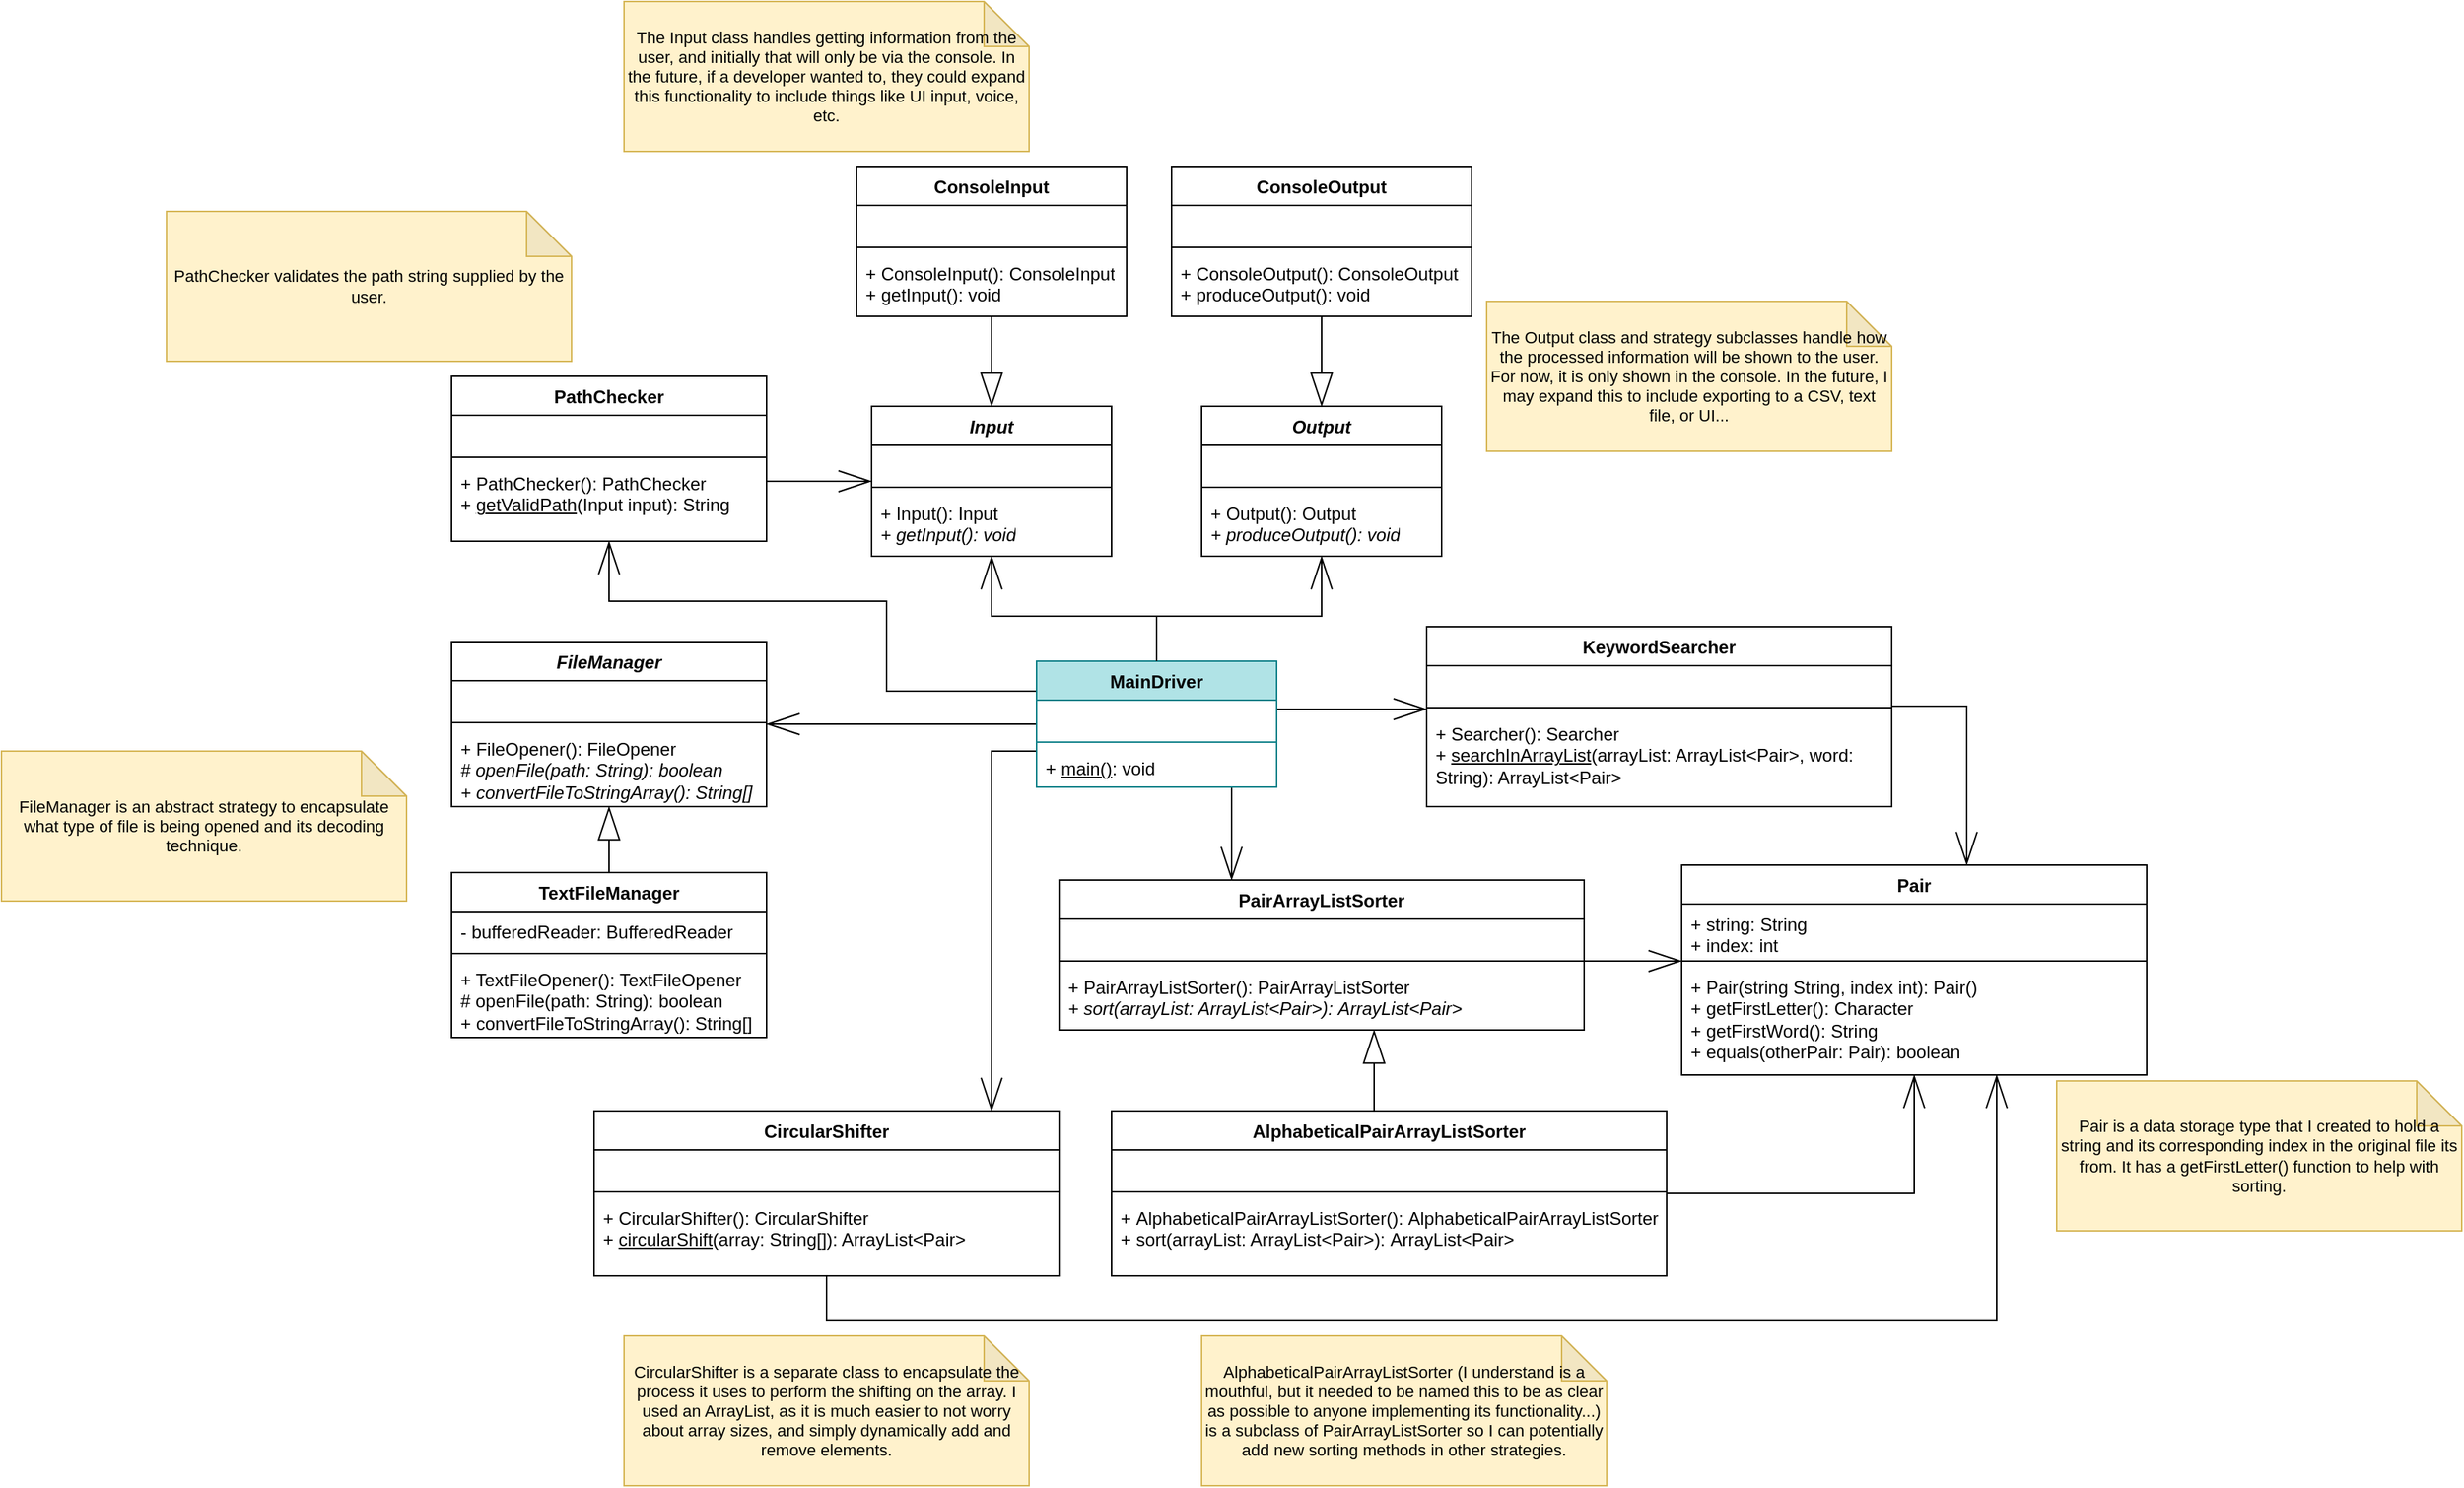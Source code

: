 <mxfile version="24.7.17">
  <diagram name="Page-1" id="gNpJx5rv7onuiS_OyHsm">
    <mxGraphModel dx="1831" dy="1946" grid="1" gridSize="10" guides="1" tooltips="1" connect="1" arrows="1" fold="1" page="1" pageScale="1" pageWidth="850" pageHeight="1100" math="0" shadow="0">
      <root>
        <mxCell id="0" />
        <mxCell id="1" parent="0" />
        <mxCell id="YXK7Z4Z5lZBy9XtIN4qR-1" style="edgeStyle=orthogonalEdgeStyle;shape=connector;rounded=0;orthogonalLoop=1;jettySize=auto;html=1;strokeColor=default;align=center;verticalAlign=middle;fontFamily=Helvetica;fontSize=11;fontColor=default;labelBackgroundColor=default;startArrow=none;startFill=0;startSize=20;endArrow=openThin;endFill=0;endSize=20;" parent="1" source="epCVmQHk5e1hiLAlQ9qd-1" target="epCVmQHk5e1hiLAlQ9qd-26" edge="1">
          <mxGeometry relative="1" as="geometry">
            <Array as="points">
              <mxPoint x="80" y="362" />
              <mxPoint x="80" y="362" />
            </Array>
          </mxGeometry>
        </mxCell>
        <mxCell id="B9tVBVnGrth3jbB6rGIX-11" style="edgeStyle=orthogonalEdgeStyle;shape=connector;rounded=0;orthogonalLoop=1;jettySize=auto;html=1;strokeColor=default;align=center;verticalAlign=middle;fontFamily=Helvetica;fontSize=11;fontColor=default;labelBackgroundColor=default;startArrow=none;startFill=0;startSize=20;endArrow=openThin;endFill=0;endSize=20;" parent="1" source="epCVmQHk5e1hiLAlQ9qd-1" target="B9tVBVnGrth3jbB6rGIX-1" edge="1">
          <mxGeometry relative="1" as="geometry">
            <Array as="points">
              <mxPoint x="300" y="430" />
              <mxPoint x="300" y="430" />
            </Array>
          </mxGeometry>
        </mxCell>
        <mxCell id="z4-LLyhYstn7hPUnOFZi-1" style="edgeStyle=orthogonalEdgeStyle;shape=connector;curved=0;rounded=0;orthogonalLoop=1;jettySize=auto;html=1;shadow=0;strokeColor=default;align=center;verticalAlign=middle;fontFamily=Helvetica;fontSize=11;fontColor=default;labelBackgroundColor=default;endArrow=openThin;endFill=0;flowAnimation=0;endSize=20;" parent="1" source="epCVmQHk5e1hiLAlQ9qd-1" target="mX7v8Orim6EYVugqGwq7-1" edge="1">
          <mxGeometry relative="1" as="geometry">
            <Array as="points">
              <mxPoint x="380" y="352" />
              <mxPoint x="380" y="352" />
            </Array>
          </mxGeometry>
        </mxCell>
        <mxCell id="z4-LLyhYstn7hPUnOFZi-2" style="edgeStyle=orthogonalEdgeStyle;shape=connector;curved=0;rounded=0;orthogonalLoop=1;jettySize=auto;html=1;shadow=0;strokeColor=default;align=center;verticalAlign=middle;fontFamily=Helvetica;fontSize=11;fontColor=default;labelBackgroundColor=default;endArrow=openThin;endFill=0;flowAnimation=0;endSize=20;" parent="1" source="epCVmQHk5e1hiLAlQ9qd-1" target="epCVmQHk5e1hiLAlQ9qd-30" edge="1">
          <mxGeometry relative="1" as="geometry">
            <Array as="points">
              <mxPoint x="140" y="380" />
            </Array>
          </mxGeometry>
        </mxCell>
        <mxCell id="z4-LLyhYstn7hPUnOFZi-9" style="edgeStyle=orthogonalEdgeStyle;shape=connector;curved=0;rounded=0;orthogonalLoop=1;jettySize=auto;html=1;shadow=0;strokeColor=default;align=center;verticalAlign=middle;fontFamily=Helvetica;fontSize=11;fontColor=default;labelBackgroundColor=default;endArrow=openThin;endFill=0;endSize=20;flowAnimation=0;" parent="1" source="epCVmQHk5e1hiLAlQ9qd-1" target="z4-LLyhYstn7hPUnOFZi-4" edge="1">
          <mxGeometry relative="1" as="geometry">
            <Array as="points">
              <mxPoint x="70" y="340" />
              <mxPoint x="70" y="280" />
              <mxPoint x="-115" y="280" />
            </Array>
          </mxGeometry>
        </mxCell>
        <mxCell id="epCVmQHk5e1hiLAlQ9qd-1" value="MainDriver" style="swimlane;fontStyle=1;align=center;verticalAlign=top;childLayout=stackLayout;horizontal=1;startSize=26;horizontalStack=0;resizeParent=1;resizeParentMax=0;resizeLast=0;collapsible=1;marginBottom=0;whiteSpace=wrap;html=1;fillColor=#b0e3e6;strokeColor=#0e8088;" parent="1" vertex="1">
          <mxGeometry x="170" y="320" width="160" height="84" as="geometry" />
        </mxCell>
        <mxCell id="epCVmQHk5e1hiLAlQ9qd-2" value="&amp;nbsp;" style="text;strokeColor=none;fillColor=none;align=left;verticalAlign=top;spacingLeft=4;spacingRight=4;overflow=hidden;rotatable=0;points=[[0,0.5],[1,0.5]];portConstraint=eastwest;whiteSpace=wrap;html=1;" parent="epCVmQHk5e1hiLAlQ9qd-1" vertex="1">
          <mxGeometry y="26" width="160" height="24" as="geometry" />
        </mxCell>
        <mxCell id="epCVmQHk5e1hiLAlQ9qd-3" value="" style="line;strokeWidth=1;fillColor=none;align=left;verticalAlign=middle;spacingTop=-1;spacingLeft=3;spacingRight=3;rotatable=0;labelPosition=right;points=[];portConstraint=eastwest;strokeColor=inherit;" parent="epCVmQHk5e1hiLAlQ9qd-1" vertex="1">
          <mxGeometry y="50" width="160" height="8" as="geometry" />
        </mxCell>
        <mxCell id="epCVmQHk5e1hiLAlQ9qd-4" value="+ &lt;u&gt;main()&lt;/u&gt;: void" style="text;strokeColor=none;fillColor=none;align=left;verticalAlign=top;spacingLeft=4;spacingRight=4;overflow=hidden;rotatable=0;points=[[0,0.5],[1,0.5]];portConstraint=eastwest;whiteSpace=wrap;html=1;" parent="epCVmQHk5e1hiLAlQ9qd-1" vertex="1">
          <mxGeometry y="58" width="160" height="26" as="geometry" />
        </mxCell>
        <mxCell id="epCVmQHk5e1hiLAlQ9qd-24" style="edgeStyle=orthogonalEdgeStyle;shape=connector;rounded=0;orthogonalLoop=1;jettySize=auto;html=1;strokeColor=default;align=center;verticalAlign=middle;fontFamily=Helvetica;fontSize=11;fontColor=default;labelBackgroundColor=default;endArrow=none;endFill=0;endSize=20;startArrow=openThin;startFill=0;startSize=20;" parent="1" source="epCVmQHk5e1hiLAlQ9qd-5" target="epCVmQHk5e1hiLAlQ9qd-1" edge="1">
          <mxGeometry relative="1" as="geometry" />
        </mxCell>
        <mxCell id="epCVmQHk5e1hiLAlQ9qd-5" value="&lt;i&gt;Input&lt;/i&gt;" style="swimlane;fontStyle=1;align=center;verticalAlign=top;childLayout=stackLayout;horizontal=1;startSize=26;horizontalStack=0;resizeParent=1;resizeParentMax=0;resizeLast=0;collapsible=1;marginBottom=0;whiteSpace=wrap;html=1;" parent="1" vertex="1">
          <mxGeometry x="60" y="150" width="160" height="100" as="geometry" />
        </mxCell>
        <mxCell id="epCVmQHk5e1hiLAlQ9qd-6" value="&amp;nbsp;" style="text;strokeColor=none;fillColor=none;align=left;verticalAlign=top;spacingLeft=4;spacingRight=4;overflow=hidden;rotatable=0;points=[[0,0.5],[1,0.5]];portConstraint=eastwest;whiteSpace=wrap;html=1;" parent="epCVmQHk5e1hiLAlQ9qd-5" vertex="1">
          <mxGeometry y="26" width="160" height="24" as="geometry" />
        </mxCell>
        <mxCell id="epCVmQHk5e1hiLAlQ9qd-7" value="" style="line;strokeWidth=1;fillColor=none;align=left;verticalAlign=middle;spacingTop=-1;spacingLeft=3;spacingRight=3;rotatable=0;labelPosition=right;points=[];portConstraint=eastwest;strokeColor=inherit;" parent="epCVmQHk5e1hiLAlQ9qd-5" vertex="1">
          <mxGeometry y="50" width="160" height="8" as="geometry" />
        </mxCell>
        <mxCell id="epCVmQHk5e1hiLAlQ9qd-8" value="+ Input(): Input&lt;div&gt;&lt;i&gt;+ getInput(): void&lt;/i&gt;&lt;/div&gt;" style="text;strokeColor=none;fillColor=none;align=left;verticalAlign=top;spacingLeft=4;spacingRight=4;overflow=hidden;rotatable=0;points=[[0,0.5],[1,0.5]];portConstraint=eastwest;whiteSpace=wrap;html=1;" parent="epCVmQHk5e1hiLAlQ9qd-5" vertex="1">
          <mxGeometry y="58" width="160" height="42" as="geometry" />
        </mxCell>
        <mxCell id="epCVmQHk5e1hiLAlQ9qd-25" style="edgeStyle=orthogonalEdgeStyle;shape=connector;rounded=0;orthogonalLoop=1;jettySize=auto;html=1;strokeColor=default;align=center;verticalAlign=middle;fontFamily=Helvetica;fontSize=11;fontColor=default;labelBackgroundColor=default;endArrow=none;endFill=0;endSize=20;startArrow=openThin;startFill=0;startSize=20;" parent="1" source="epCVmQHk5e1hiLAlQ9qd-9" target="epCVmQHk5e1hiLAlQ9qd-1" edge="1">
          <mxGeometry relative="1" as="geometry" />
        </mxCell>
        <mxCell id="epCVmQHk5e1hiLAlQ9qd-9" value="&lt;i&gt;Output&lt;/i&gt;" style="swimlane;fontStyle=1;align=center;verticalAlign=top;childLayout=stackLayout;horizontal=1;startSize=26;horizontalStack=0;resizeParent=1;resizeParentMax=0;resizeLast=0;collapsible=1;marginBottom=0;whiteSpace=wrap;html=1;" parent="1" vertex="1">
          <mxGeometry x="280" y="150" width="160" height="100" as="geometry" />
        </mxCell>
        <mxCell id="epCVmQHk5e1hiLAlQ9qd-10" value="&amp;nbsp;" style="text;strokeColor=none;fillColor=none;align=left;verticalAlign=top;spacingLeft=4;spacingRight=4;overflow=hidden;rotatable=0;points=[[0,0.5],[1,0.5]];portConstraint=eastwest;whiteSpace=wrap;html=1;" parent="epCVmQHk5e1hiLAlQ9qd-9" vertex="1">
          <mxGeometry y="26" width="160" height="24" as="geometry" />
        </mxCell>
        <mxCell id="epCVmQHk5e1hiLAlQ9qd-11" value="" style="line;strokeWidth=1;fillColor=none;align=left;verticalAlign=middle;spacingTop=-1;spacingLeft=3;spacingRight=3;rotatable=0;labelPosition=right;points=[];portConstraint=eastwest;strokeColor=inherit;" parent="epCVmQHk5e1hiLAlQ9qd-9" vertex="1">
          <mxGeometry y="50" width="160" height="8" as="geometry" />
        </mxCell>
        <mxCell id="epCVmQHk5e1hiLAlQ9qd-12" value="+ Output(): Output&lt;div&gt;&lt;i&gt;+ produceOutput(): void&lt;br&gt;&lt;/i&gt;&lt;div&gt;&lt;br&gt;&lt;/div&gt;&lt;/div&gt;" style="text;strokeColor=none;fillColor=none;align=left;verticalAlign=top;spacingLeft=4;spacingRight=4;overflow=hidden;rotatable=0;points=[[0,0.5],[1,0.5]];portConstraint=eastwest;whiteSpace=wrap;html=1;" parent="epCVmQHk5e1hiLAlQ9qd-9" vertex="1">
          <mxGeometry y="58" width="160" height="42" as="geometry" />
        </mxCell>
        <mxCell id="epCVmQHk5e1hiLAlQ9qd-21" style="edgeStyle=orthogonalEdgeStyle;rounded=0;orthogonalLoop=1;jettySize=auto;html=1;endArrow=blockThin;endFill=0;endSize=20;" parent="1" source="epCVmQHk5e1hiLAlQ9qd-13" target="epCVmQHk5e1hiLAlQ9qd-5" edge="1">
          <mxGeometry relative="1" as="geometry" />
        </mxCell>
        <mxCell id="epCVmQHk5e1hiLAlQ9qd-13" value="ConsoleInput" style="swimlane;fontStyle=1;align=center;verticalAlign=top;childLayout=stackLayout;horizontal=1;startSize=26;horizontalStack=0;resizeParent=1;resizeParentMax=0;resizeLast=0;collapsible=1;marginBottom=0;whiteSpace=wrap;html=1;" parent="1" vertex="1">
          <mxGeometry x="50" y="-10" width="180" height="100" as="geometry" />
        </mxCell>
        <mxCell id="epCVmQHk5e1hiLAlQ9qd-14" value="&amp;nbsp;" style="text;strokeColor=none;fillColor=none;align=left;verticalAlign=top;spacingLeft=4;spacingRight=4;overflow=hidden;rotatable=0;points=[[0,0.5],[1,0.5]];portConstraint=eastwest;whiteSpace=wrap;html=1;" parent="epCVmQHk5e1hiLAlQ9qd-13" vertex="1">
          <mxGeometry y="26" width="180" height="24" as="geometry" />
        </mxCell>
        <mxCell id="epCVmQHk5e1hiLAlQ9qd-15" value="" style="line;strokeWidth=1;fillColor=none;align=left;verticalAlign=middle;spacingTop=-1;spacingLeft=3;spacingRight=3;rotatable=0;labelPosition=right;points=[];portConstraint=eastwest;strokeColor=inherit;" parent="epCVmQHk5e1hiLAlQ9qd-13" vertex="1">
          <mxGeometry y="50" width="180" height="8" as="geometry" />
        </mxCell>
        <mxCell id="epCVmQHk5e1hiLAlQ9qd-16" value="+ ConsoleInput(): ConsoleInput&lt;div&gt;+ getInput(): void&lt;/div&gt;" style="text;strokeColor=none;fillColor=none;align=left;verticalAlign=top;spacingLeft=4;spacingRight=4;overflow=hidden;rotatable=0;points=[[0,0.5],[1,0.5]];portConstraint=eastwest;whiteSpace=wrap;html=1;" parent="epCVmQHk5e1hiLAlQ9qd-13" vertex="1">
          <mxGeometry y="58" width="180" height="42" as="geometry" />
        </mxCell>
        <mxCell id="epCVmQHk5e1hiLAlQ9qd-23" style="edgeStyle=orthogonalEdgeStyle;shape=connector;rounded=0;orthogonalLoop=1;jettySize=auto;html=1;strokeColor=default;align=center;verticalAlign=middle;fontFamily=Helvetica;fontSize=11;fontColor=default;labelBackgroundColor=default;endArrow=blockThin;endFill=0;endSize=20;" parent="1" source="epCVmQHk5e1hiLAlQ9qd-17" target="epCVmQHk5e1hiLAlQ9qd-9" edge="1">
          <mxGeometry relative="1" as="geometry" />
        </mxCell>
        <mxCell id="epCVmQHk5e1hiLAlQ9qd-17" value="ConsoleOutput" style="swimlane;fontStyle=1;align=center;verticalAlign=top;childLayout=stackLayout;horizontal=1;startSize=26;horizontalStack=0;resizeParent=1;resizeParentMax=0;resizeLast=0;collapsible=1;marginBottom=0;whiteSpace=wrap;html=1;" parent="1" vertex="1">
          <mxGeometry x="260" y="-10" width="200" height="100" as="geometry" />
        </mxCell>
        <mxCell id="epCVmQHk5e1hiLAlQ9qd-18" value="&amp;nbsp;" style="text;strokeColor=none;fillColor=none;align=left;verticalAlign=top;spacingLeft=4;spacingRight=4;overflow=hidden;rotatable=0;points=[[0,0.5],[1,0.5]];portConstraint=eastwest;whiteSpace=wrap;html=1;" parent="epCVmQHk5e1hiLAlQ9qd-17" vertex="1">
          <mxGeometry y="26" width="200" height="24" as="geometry" />
        </mxCell>
        <mxCell id="epCVmQHk5e1hiLAlQ9qd-19" value="" style="line;strokeWidth=1;fillColor=none;align=left;verticalAlign=middle;spacingTop=-1;spacingLeft=3;spacingRight=3;rotatable=0;labelPosition=right;points=[];portConstraint=eastwest;strokeColor=inherit;" parent="epCVmQHk5e1hiLAlQ9qd-17" vertex="1">
          <mxGeometry y="50" width="200" height="8" as="geometry" />
        </mxCell>
        <mxCell id="epCVmQHk5e1hiLAlQ9qd-20" value="+ ConsoleOutput(): ConsoleOutput&lt;div&gt;+ produceOutput(): void&lt;br&gt;&lt;div&gt;&lt;br&gt;&lt;/div&gt;&lt;/div&gt;" style="text;strokeColor=none;fillColor=none;align=left;verticalAlign=top;spacingLeft=4;spacingRight=4;overflow=hidden;rotatable=0;points=[[0,0.5],[1,0.5]];portConstraint=eastwest;whiteSpace=wrap;html=1;" parent="epCVmQHk5e1hiLAlQ9qd-17" vertex="1">
          <mxGeometry y="58" width="200" height="42" as="geometry" />
        </mxCell>
        <mxCell id="epCVmQHk5e1hiLAlQ9qd-26" value="&lt;i&gt;FileManager&lt;/i&gt;" style="swimlane;fontStyle=1;align=center;verticalAlign=top;childLayout=stackLayout;horizontal=1;startSize=26;horizontalStack=0;resizeParent=1;resizeParentMax=0;resizeLast=0;collapsible=1;marginBottom=0;whiteSpace=wrap;html=1;" parent="1" vertex="1">
          <mxGeometry x="-220" y="307" width="210" height="110" as="geometry" />
        </mxCell>
        <mxCell id="epCVmQHk5e1hiLAlQ9qd-27" value="&amp;nbsp;" style="text;strokeColor=none;fillColor=none;align=left;verticalAlign=top;spacingLeft=4;spacingRight=4;overflow=hidden;rotatable=0;points=[[0,0.5],[1,0.5]];portConstraint=eastwest;whiteSpace=wrap;html=1;" parent="epCVmQHk5e1hiLAlQ9qd-26" vertex="1">
          <mxGeometry y="26" width="210" height="24" as="geometry" />
        </mxCell>
        <mxCell id="epCVmQHk5e1hiLAlQ9qd-28" value="" style="line;strokeWidth=1;fillColor=none;align=left;verticalAlign=middle;spacingTop=-1;spacingLeft=3;spacingRight=3;rotatable=0;labelPosition=right;points=[];portConstraint=eastwest;strokeColor=inherit;" parent="epCVmQHk5e1hiLAlQ9qd-26" vertex="1">
          <mxGeometry y="50" width="210" height="8" as="geometry" />
        </mxCell>
        <mxCell id="epCVmQHk5e1hiLAlQ9qd-29" value="+ FileOpener(): FileOpener&lt;div&gt;&lt;i&gt;# openFile(path: String): boolean&lt;/i&gt;&lt;/div&gt;&lt;div&gt;&lt;i&gt;+ convertFileToStringArray(): String[]&lt;/i&gt;&lt;/div&gt;" style="text;strokeColor=none;fillColor=none;align=left;verticalAlign=top;spacingLeft=4;spacingRight=4;overflow=hidden;rotatable=0;points=[[0,0.5],[1,0.5]];portConstraint=eastwest;whiteSpace=wrap;html=1;" parent="epCVmQHk5e1hiLAlQ9qd-26" vertex="1">
          <mxGeometry y="58" width="210" height="52" as="geometry" />
        </mxCell>
        <mxCell id="z4-LLyhYstn7hPUnOFZi-18" style="edgeStyle=orthogonalEdgeStyle;shape=connector;curved=0;rounded=0;orthogonalLoop=1;jettySize=auto;html=1;shadow=0;strokeColor=default;align=center;verticalAlign=middle;fontFamily=Helvetica;fontSize=11;fontColor=default;labelBackgroundColor=default;endArrow=openThin;endFill=0;endSize=20;flowAnimation=0;" parent="1" source="epCVmQHk5e1hiLAlQ9qd-30" target="z4-LLyhYstn7hPUnOFZi-10" edge="1">
          <mxGeometry relative="1" as="geometry">
            <Array as="points">
              <mxPoint x="30" y="760" />
              <mxPoint x="810" y="760" />
            </Array>
          </mxGeometry>
        </mxCell>
        <mxCell id="epCVmQHk5e1hiLAlQ9qd-30" value="CircularShifter" style="swimlane;fontStyle=1;align=center;verticalAlign=top;childLayout=stackLayout;horizontal=1;startSize=26;horizontalStack=0;resizeParent=1;resizeParentMax=0;resizeLast=0;collapsible=1;marginBottom=0;whiteSpace=wrap;html=1;" parent="1" vertex="1">
          <mxGeometry x="-125" y="620" width="310" height="110" as="geometry" />
        </mxCell>
        <mxCell id="epCVmQHk5e1hiLAlQ9qd-31" value="&amp;nbsp;" style="text;strokeColor=none;fillColor=none;align=left;verticalAlign=top;spacingLeft=4;spacingRight=4;overflow=hidden;rotatable=0;points=[[0,0.5],[1,0.5]];portConstraint=eastwest;whiteSpace=wrap;html=1;" parent="epCVmQHk5e1hiLAlQ9qd-30" vertex="1">
          <mxGeometry y="26" width="310" height="24" as="geometry" />
        </mxCell>
        <mxCell id="epCVmQHk5e1hiLAlQ9qd-32" value="" style="line;strokeWidth=1;fillColor=none;align=left;verticalAlign=middle;spacingTop=-1;spacingLeft=3;spacingRight=3;rotatable=0;labelPosition=right;points=[];portConstraint=eastwest;strokeColor=inherit;" parent="epCVmQHk5e1hiLAlQ9qd-30" vertex="1">
          <mxGeometry y="50" width="310" height="8" as="geometry" />
        </mxCell>
        <mxCell id="epCVmQHk5e1hiLAlQ9qd-33" value="+ CircularShifter(): CircularShifter&lt;div&gt;+ &lt;u style=&quot;&quot;&gt;circularShift&lt;/u&gt;(array: String[]): ArrayList&amp;lt;Pair&amp;gt;&amp;nbsp;&lt;/div&gt;" style="text;strokeColor=none;fillColor=none;align=left;verticalAlign=top;spacingLeft=4;spacingRight=4;overflow=hidden;rotatable=0;points=[[0,0.5],[1,0.5]];portConstraint=eastwest;whiteSpace=wrap;html=1;" parent="epCVmQHk5e1hiLAlQ9qd-30" vertex="1">
          <mxGeometry y="58" width="310" height="52" as="geometry" />
        </mxCell>
        <mxCell id="z4-LLyhYstn7hPUnOFZi-28" style="edgeStyle=orthogonalEdgeStyle;shape=connector;curved=0;rounded=0;orthogonalLoop=1;jettySize=auto;html=1;shadow=0;strokeColor=default;align=center;verticalAlign=middle;fontFamily=Helvetica;fontSize=11;fontColor=default;labelBackgroundColor=default;endArrow=blockThin;endFill=0;endSize=20;flowAnimation=0;" parent="1" source="YXK7Z4Z5lZBy9XtIN4qR-3" target="epCVmQHk5e1hiLAlQ9qd-26" edge="1">
          <mxGeometry relative="1" as="geometry" />
        </mxCell>
        <mxCell id="YXK7Z4Z5lZBy9XtIN4qR-3" value="TextFileManager" style="swimlane;fontStyle=1;align=center;verticalAlign=top;childLayout=stackLayout;horizontal=1;startSize=26;horizontalStack=0;resizeParent=1;resizeParentMax=0;resizeLast=0;collapsible=1;marginBottom=0;whiteSpace=wrap;html=1;" parent="1" vertex="1">
          <mxGeometry x="-220" y="461" width="210" height="110" as="geometry" />
        </mxCell>
        <mxCell id="YXK7Z4Z5lZBy9XtIN4qR-4" value="- bufferedReader: BufferedReader" style="text;strokeColor=none;fillColor=none;align=left;verticalAlign=top;spacingLeft=4;spacingRight=4;overflow=hidden;rotatable=0;points=[[0,0.5],[1,0.5]];portConstraint=eastwest;whiteSpace=wrap;html=1;" parent="YXK7Z4Z5lZBy9XtIN4qR-3" vertex="1">
          <mxGeometry y="26" width="210" height="24" as="geometry" />
        </mxCell>
        <mxCell id="YXK7Z4Z5lZBy9XtIN4qR-5" value="" style="line;strokeWidth=1;fillColor=none;align=left;verticalAlign=middle;spacingTop=-1;spacingLeft=3;spacingRight=3;rotatable=0;labelPosition=right;points=[];portConstraint=eastwest;strokeColor=inherit;" parent="YXK7Z4Z5lZBy9XtIN4qR-3" vertex="1">
          <mxGeometry y="50" width="210" height="8" as="geometry" />
        </mxCell>
        <mxCell id="YXK7Z4Z5lZBy9XtIN4qR-6" value="+ TextFileOpener(): TextFileOpener&lt;div&gt;# openFile(path: String): boolean&lt;/div&gt;&lt;div&gt;+ convertFileToStringArray(): String[]&lt;/div&gt;" style="text;strokeColor=none;fillColor=none;align=left;verticalAlign=top;spacingLeft=4;spacingRight=4;overflow=hidden;rotatable=0;points=[[0,0.5],[1,0.5]];portConstraint=eastwest;whiteSpace=wrap;html=1;" parent="YXK7Z4Z5lZBy9XtIN4qR-3" vertex="1">
          <mxGeometry y="58" width="210" height="52" as="geometry" />
        </mxCell>
        <mxCell id="z4-LLyhYstn7hPUnOFZi-14" style="edgeStyle=orthogonalEdgeStyle;shape=connector;curved=0;rounded=0;orthogonalLoop=1;jettySize=auto;html=1;shadow=0;strokeColor=default;align=center;verticalAlign=middle;fontFamily=Helvetica;fontSize=11;fontColor=default;labelBackgroundColor=default;endArrow=openThin;endFill=0;endSize=20;flowAnimation=0;" parent="1" source="mX7v8Orim6EYVugqGwq7-1" target="z4-LLyhYstn7hPUnOFZi-10" edge="1">
          <mxGeometry relative="1" as="geometry">
            <Array as="points">
              <mxPoint x="790" y="350" />
            </Array>
          </mxGeometry>
        </mxCell>
        <mxCell id="mX7v8Orim6EYVugqGwq7-1" value="KeywordSearcher" style="swimlane;fontStyle=1;align=center;verticalAlign=top;childLayout=stackLayout;horizontal=1;startSize=26;horizontalStack=0;resizeParent=1;resizeParentMax=0;resizeLast=0;collapsible=1;marginBottom=0;whiteSpace=wrap;html=1;" parent="1" vertex="1">
          <mxGeometry x="430" y="297" width="310" height="120" as="geometry" />
        </mxCell>
        <mxCell id="mX7v8Orim6EYVugqGwq7-2" value="&amp;nbsp;" style="text;strokeColor=none;fillColor=none;align=left;verticalAlign=top;spacingLeft=4;spacingRight=4;overflow=hidden;rotatable=0;points=[[0,0.5],[1,0.5]];portConstraint=eastwest;whiteSpace=wrap;html=1;" parent="mX7v8Orim6EYVugqGwq7-1" vertex="1">
          <mxGeometry y="26" width="310" height="24" as="geometry" />
        </mxCell>
        <mxCell id="mX7v8Orim6EYVugqGwq7-3" value="" style="line;strokeWidth=1;fillColor=none;align=left;verticalAlign=middle;spacingTop=-1;spacingLeft=3;spacingRight=3;rotatable=0;labelPosition=right;points=[];portConstraint=eastwest;strokeColor=inherit;" parent="mX7v8Orim6EYVugqGwq7-1" vertex="1">
          <mxGeometry y="50" width="310" height="8" as="geometry" />
        </mxCell>
        <mxCell id="mX7v8Orim6EYVugqGwq7-4" value="+ Searcher(): Searcher&lt;div&gt;+ &lt;u&gt;searchInArrayList&lt;/u&gt;(arrayList: ArrayList&amp;lt;Pair&amp;gt;, word: String): ArrayList&amp;lt;Pair&amp;gt;&lt;/div&gt;" style="text;strokeColor=none;fillColor=none;align=left;verticalAlign=top;spacingLeft=4;spacingRight=4;overflow=hidden;rotatable=0;points=[[0,0.5],[1,0.5]];portConstraint=eastwest;whiteSpace=wrap;html=1;" parent="mX7v8Orim6EYVugqGwq7-1" vertex="1">
          <mxGeometry y="58" width="310" height="62" as="geometry" />
        </mxCell>
        <mxCell id="z4-LLyhYstn7hPUnOFZi-29" style="edgeStyle=orthogonalEdgeStyle;shape=connector;curved=0;rounded=0;orthogonalLoop=1;jettySize=auto;html=1;shadow=0;strokeColor=default;align=center;verticalAlign=middle;fontFamily=Helvetica;fontSize=11;fontColor=default;labelBackgroundColor=default;endArrow=openThin;endFill=0;endSize=20;flowAnimation=0;" parent="1" source="B9tVBVnGrth3jbB6rGIX-1" target="z4-LLyhYstn7hPUnOFZi-10" edge="1">
          <mxGeometry relative="1" as="geometry">
            <Array as="points">
              <mxPoint x="560" y="520" />
              <mxPoint x="560" y="520" />
            </Array>
          </mxGeometry>
        </mxCell>
        <mxCell id="B9tVBVnGrth3jbB6rGIX-1" value="PairArrayListSorter" style="swimlane;fontStyle=1;align=center;verticalAlign=top;childLayout=stackLayout;horizontal=1;startSize=26;horizontalStack=0;resizeParent=1;resizeParentMax=0;resizeLast=0;collapsible=1;marginBottom=0;whiteSpace=wrap;html=1;" parent="1" vertex="1">
          <mxGeometry x="185" y="466" width="350" height="100" as="geometry" />
        </mxCell>
        <mxCell id="B9tVBVnGrth3jbB6rGIX-2" value="&amp;nbsp;" style="text;strokeColor=none;fillColor=none;align=left;verticalAlign=top;spacingLeft=4;spacingRight=4;overflow=hidden;rotatable=0;points=[[0,0.5],[1,0.5]];portConstraint=eastwest;whiteSpace=wrap;html=1;" parent="B9tVBVnGrth3jbB6rGIX-1" vertex="1">
          <mxGeometry y="26" width="350" height="24" as="geometry" />
        </mxCell>
        <mxCell id="B9tVBVnGrth3jbB6rGIX-3" value="" style="line;strokeWidth=1;fillColor=none;align=left;verticalAlign=middle;spacingTop=-1;spacingLeft=3;spacingRight=3;rotatable=0;labelPosition=right;points=[];portConstraint=eastwest;strokeColor=inherit;" parent="B9tVBVnGrth3jbB6rGIX-1" vertex="1">
          <mxGeometry y="50" width="350" height="8" as="geometry" />
        </mxCell>
        <mxCell id="B9tVBVnGrth3jbB6rGIX-4" value="+&amp;nbsp;&lt;span style=&quot;text-align: center;&quot;&gt;PairArrayListSorter&lt;/span&gt;():&amp;nbsp;&lt;span style=&quot;text-align: center;&quot;&gt;PairArrayListSorter&lt;/span&gt;&lt;div&gt;&lt;i&gt;+ sort(arrayList: ArrayList&amp;lt;Pair&amp;gt;&lt;span style=&quot;background-color: initial;&quot;&gt;):&amp;nbsp;&lt;/span&gt;&lt;span style=&quot;background-color: initial;&quot;&gt;ArrayList&amp;lt;Pair&amp;gt;&lt;/span&gt;&lt;/i&gt;&lt;/div&gt;" style="text;strokeColor=none;fillColor=none;align=left;verticalAlign=top;spacingLeft=4;spacingRight=4;overflow=hidden;rotatable=0;points=[[0,0.5],[1,0.5]];portConstraint=eastwest;whiteSpace=wrap;html=1;" parent="B9tVBVnGrth3jbB6rGIX-1" vertex="1">
          <mxGeometry y="58" width="350" height="42" as="geometry" />
        </mxCell>
        <mxCell id="z4-LLyhYstn7hPUnOFZi-3" style="edgeStyle=orthogonalEdgeStyle;shape=connector;curved=0;rounded=0;orthogonalLoop=1;jettySize=auto;html=1;shadow=0;strokeColor=default;align=center;verticalAlign=middle;fontFamily=Helvetica;fontSize=11;fontColor=default;labelBackgroundColor=default;endArrow=blockThin;endFill=0;endSize=20;flowAnimation=0;" parent="1" source="B9tVBVnGrth3jbB6rGIX-5" target="B9tVBVnGrth3jbB6rGIX-1" edge="1">
          <mxGeometry relative="1" as="geometry">
            <Array as="points">
              <mxPoint x="395" y="590" />
              <mxPoint x="395" y="590" />
            </Array>
          </mxGeometry>
        </mxCell>
        <mxCell id="z4-LLyhYstn7hPUnOFZi-16" style="edgeStyle=orthogonalEdgeStyle;shape=connector;curved=0;rounded=0;orthogonalLoop=1;jettySize=auto;html=1;shadow=0;strokeColor=default;align=center;verticalAlign=middle;fontFamily=Helvetica;fontSize=11;fontColor=default;labelBackgroundColor=default;endArrow=openThin;endFill=0;endSize=20;flowAnimation=0;" parent="1" source="B9tVBVnGrth3jbB6rGIX-5" target="z4-LLyhYstn7hPUnOFZi-10" edge="1">
          <mxGeometry relative="1" as="geometry" />
        </mxCell>
        <mxCell id="B9tVBVnGrth3jbB6rGIX-5" value="AlphabeticalPairArrayListSorter" style="swimlane;fontStyle=1;align=center;verticalAlign=top;childLayout=stackLayout;horizontal=1;startSize=26;horizontalStack=0;resizeParent=1;resizeParentMax=0;resizeLast=0;collapsible=1;marginBottom=0;whiteSpace=wrap;html=1;" parent="1" vertex="1">
          <mxGeometry x="220" y="620" width="370" height="110" as="geometry" />
        </mxCell>
        <mxCell id="B9tVBVnGrth3jbB6rGIX-6" value="&amp;nbsp;" style="text;strokeColor=none;fillColor=none;align=left;verticalAlign=top;spacingLeft=4;spacingRight=4;overflow=hidden;rotatable=0;points=[[0,0.5],[1,0.5]];portConstraint=eastwest;whiteSpace=wrap;html=1;" parent="B9tVBVnGrth3jbB6rGIX-5" vertex="1">
          <mxGeometry y="26" width="370" height="24" as="geometry" />
        </mxCell>
        <mxCell id="B9tVBVnGrth3jbB6rGIX-7" value="" style="line;strokeWidth=1;fillColor=none;align=left;verticalAlign=middle;spacingTop=-1;spacingLeft=3;spacingRight=3;rotatable=0;labelPosition=right;points=[];portConstraint=eastwest;strokeColor=inherit;" parent="B9tVBVnGrth3jbB6rGIX-5" vertex="1">
          <mxGeometry y="50" width="370" height="8" as="geometry" />
        </mxCell>
        <mxCell id="B9tVBVnGrth3jbB6rGIX-8" value="+&amp;nbsp;&lt;span style=&quot;text-align: center;&quot;&gt;AlphabeticalPairArrayListSorter&lt;/span&gt;():&amp;nbsp;&lt;span style=&quot;text-align: center;&quot;&gt;AlphabeticalPairArrayListSorter&lt;/span&gt;&lt;div&gt;+ sort(arrayList: ArrayList&amp;lt;Pair&amp;gt;&lt;span style=&quot;background-color: initial;&quot;&gt;):&amp;nbsp;&lt;/span&gt;&lt;span style=&quot;background-color: initial;&quot;&gt;ArrayList&amp;lt;Pair&amp;gt;&lt;/span&gt;&lt;br&gt;&lt;/div&gt;" style="text;strokeColor=none;fillColor=none;align=left;verticalAlign=top;spacingLeft=4;spacingRight=4;overflow=hidden;rotatable=0;points=[[0,0.5],[1,0.5]];portConstraint=eastwest;whiteSpace=wrap;html=1;" parent="B9tVBVnGrth3jbB6rGIX-5" vertex="1">
          <mxGeometry y="58" width="370" height="52" as="geometry" />
        </mxCell>
        <mxCell id="z4-LLyhYstn7hPUnOFZi-8" style="edgeStyle=orthogonalEdgeStyle;shape=connector;curved=0;rounded=0;orthogonalLoop=1;jettySize=auto;html=1;shadow=0;strokeColor=default;align=center;verticalAlign=middle;fontFamily=Helvetica;fontSize=11;fontColor=default;labelBackgroundColor=default;endArrow=openThin;endFill=0;endSize=20;flowAnimation=0;" parent="1" source="z4-LLyhYstn7hPUnOFZi-4" target="epCVmQHk5e1hiLAlQ9qd-5" edge="1">
          <mxGeometry relative="1" as="geometry">
            <Array as="points">
              <mxPoint y="200" />
              <mxPoint y="200" />
            </Array>
          </mxGeometry>
        </mxCell>
        <mxCell id="z4-LLyhYstn7hPUnOFZi-4" value="PathChecker" style="swimlane;fontStyle=1;align=center;verticalAlign=top;childLayout=stackLayout;horizontal=1;startSize=26;horizontalStack=0;resizeParent=1;resizeParentMax=0;resizeLast=0;collapsible=1;marginBottom=0;whiteSpace=wrap;html=1;" parent="1" vertex="1">
          <mxGeometry x="-220" y="130" width="210" height="110" as="geometry" />
        </mxCell>
        <mxCell id="z4-LLyhYstn7hPUnOFZi-5" value="&amp;nbsp;" style="text;strokeColor=none;fillColor=none;align=left;verticalAlign=top;spacingLeft=4;spacingRight=4;overflow=hidden;rotatable=0;points=[[0,0.5],[1,0.5]];portConstraint=eastwest;whiteSpace=wrap;html=1;" parent="z4-LLyhYstn7hPUnOFZi-4" vertex="1">
          <mxGeometry y="26" width="210" height="24" as="geometry" />
        </mxCell>
        <mxCell id="z4-LLyhYstn7hPUnOFZi-6" value="" style="line;strokeWidth=1;fillColor=none;align=left;verticalAlign=middle;spacingTop=-1;spacingLeft=3;spacingRight=3;rotatable=0;labelPosition=right;points=[];portConstraint=eastwest;strokeColor=inherit;" parent="z4-LLyhYstn7hPUnOFZi-4" vertex="1">
          <mxGeometry y="50" width="210" height="8" as="geometry" />
        </mxCell>
        <mxCell id="z4-LLyhYstn7hPUnOFZi-7" value="+ PathChecker(): PathChecker&lt;div&gt;+ &lt;u&gt;getValidPath&lt;/u&gt;(Input input): String&lt;/div&gt;" style="text;strokeColor=none;fillColor=none;align=left;verticalAlign=top;spacingLeft=4;spacingRight=4;overflow=hidden;rotatable=0;points=[[0,0.5],[1,0.5]];portConstraint=eastwest;whiteSpace=wrap;html=1;" parent="z4-LLyhYstn7hPUnOFZi-4" vertex="1">
          <mxGeometry y="58" width="210" height="52" as="geometry" />
        </mxCell>
        <mxCell id="z4-LLyhYstn7hPUnOFZi-10" value="Pair" style="swimlane;fontStyle=1;align=center;verticalAlign=top;childLayout=stackLayout;horizontal=1;startSize=26;horizontalStack=0;resizeParent=1;resizeParentMax=0;resizeLast=0;collapsible=1;marginBottom=0;whiteSpace=wrap;html=1;" parent="1" vertex="1">
          <mxGeometry x="600" y="456" width="310" height="140" as="geometry" />
        </mxCell>
        <mxCell id="z4-LLyhYstn7hPUnOFZi-11" value="+ string: String&lt;div&gt;+ index: int&lt;/div&gt;" style="text;strokeColor=none;fillColor=none;align=left;verticalAlign=top;spacingLeft=4;spacingRight=4;overflow=hidden;rotatable=0;points=[[0,0.5],[1,0.5]];portConstraint=eastwest;whiteSpace=wrap;html=1;" parent="z4-LLyhYstn7hPUnOFZi-10" vertex="1">
          <mxGeometry y="26" width="310" height="34" as="geometry" />
        </mxCell>
        <mxCell id="z4-LLyhYstn7hPUnOFZi-12" value="" style="line;strokeWidth=1;fillColor=none;align=left;verticalAlign=middle;spacingTop=-1;spacingLeft=3;spacingRight=3;rotatable=0;labelPosition=right;points=[];portConstraint=eastwest;strokeColor=inherit;" parent="z4-LLyhYstn7hPUnOFZi-10" vertex="1">
          <mxGeometry y="60" width="310" height="8" as="geometry" />
        </mxCell>
        <mxCell id="z4-LLyhYstn7hPUnOFZi-13" value="+ Pair(string String, index int): Pair()&lt;div&gt;+ getFirstLetter(): Character&lt;/div&gt;&lt;div&gt;+ getFirstWord(): String&lt;/div&gt;&lt;div&gt;+ equals(otherPair: Pair): boolean&lt;/div&gt;" style="text;strokeColor=none;fillColor=none;align=left;verticalAlign=top;spacingLeft=4;spacingRight=4;overflow=hidden;rotatable=0;points=[[0,0.5],[1,0.5]];portConstraint=eastwest;whiteSpace=wrap;html=1;" parent="z4-LLyhYstn7hPUnOFZi-10" vertex="1">
          <mxGeometry y="68" width="310" height="72" as="geometry" />
        </mxCell>
        <mxCell id="z4-LLyhYstn7hPUnOFZi-21" value="CircularShifter is a separate class to encapsulate the process it uses to perform the shifting on the array. I used an ArrayList, as it is much easier to not worry about array sizes, and simply dynamically add and remove elements." style="shape=note;whiteSpace=wrap;html=1;backgroundOutline=1;darkOpacity=0.05;fontFamily=Helvetica;fontSize=11;labelBackgroundColor=none;fillColor=#fff2cc;strokeColor=#d6b656;" parent="1" vertex="1">
          <mxGeometry x="-105" y="770" width="270" height="100" as="geometry" />
        </mxCell>
        <mxCell id="z4-LLyhYstn7hPUnOFZi-22" value="AlphabeticalPairArrayListSorter (I understand is a mouthful, but it needed to be named this to be as clear as possible to anyone implementing its functionality...) is a subclass of PairArrayListSorter so I can potentially add new sorting methods in other strategies." style="shape=note;whiteSpace=wrap;html=1;backgroundOutline=1;darkOpacity=0.05;fontFamily=Helvetica;fontSize=11;labelBackgroundColor=none;fillColor=#fff2cc;strokeColor=#d6b656;" parent="1" vertex="1">
          <mxGeometry x="280" y="770" width="270" height="100" as="geometry" />
        </mxCell>
        <mxCell id="z4-LLyhYstn7hPUnOFZi-23" value="Pair is a data storage type that I created to hold a string and its corresponding index in the original file its from. It has a getFirstLetter() function to help with sorting." style="shape=note;whiteSpace=wrap;html=1;backgroundOutline=1;darkOpacity=0.05;fontFamily=Helvetica;fontSize=11;labelBackgroundColor=none;fillColor=#fff2cc;strokeColor=#d6b656;" parent="1" vertex="1">
          <mxGeometry x="850" y="600" width="270" height="100" as="geometry" />
        </mxCell>
        <mxCell id="z4-LLyhYstn7hPUnOFZi-24" value="The Input class handles getting information from the user, and initially that will only be via the console. In the future, if a developer wanted to, they could expand this functionality to include things like UI input, voice, etc." style="shape=note;whiteSpace=wrap;html=1;backgroundOutline=1;darkOpacity=0.05;fontFamily=Helvetica;fontSize=11;labelBackgroundColor=none;fillColor=#fff2cc;strokeColor=#d6b656;" parent="1" vertex="1">
          <mxGeometry x="-105" y="-120" width="270" height="100" as="geometry" />
        </mxCell>
        <mxCell id="z4-LLyhYstn7hPUnOFZi-25" value="The Output class and strategy subclasses handle how the processed information will be shown to the user. For now, it is only shown in the console. In the future, I may expand this to include exporting to a CSV, text file, or UI..." style="shape=note;whiteSpace=wrap;html=1;backgroundOutline=1;darkOpacity=0.05;fontFamily=Helvetica;fontSize=11;labelBackgroundColor=none;fillColor=#fff2cc;strokeColor=#d6b656;" parent="1" vertex="1">
          <mxGeometry x="470" y="80" width="270" height="100" as="geometry" />
        </mxCell>
        <mxCell id="z4-LLyhYstn7hPUnOFZi-26" value="FileManager is an abstract strategy to encapsulate what type of file is being opened and its decoding technique." style="shape=note;whiteSpace=wrap;html=1;backgroundOutline=1;darkOpacity=0.05;fontFamily=Helvetica;fontSize=11;labelBackgroundColor=none;fillColor=#fff2cc;strokeColor=#d6b656;" parent="1" vertex="1">
          <mxGeometry x="-520" y="380" width="270" height="100" as="geometry" />
        </mxCell>
        <mxCell id="z4-LLyhYstn7hPUnOFZi-27" value="PathChecker validates the path string supplied by the user." style="shape=note;whiteSpace=wrap;html=1;backgroundOutline=1;darkOpacity=0.05;fontFamily=Helvetica;fontSize=11;labelBackgroundColor=none;fillColor=#fff2cc;strokeColor=#d6b656;" parent="1" vertex="1">
          <mxGeometry x="-410" y="20" width="270" height="100" as="geometry" />
        </mxCell>
      </root>
    </mxGraphModel>
  </diagram>
</mxfile>
